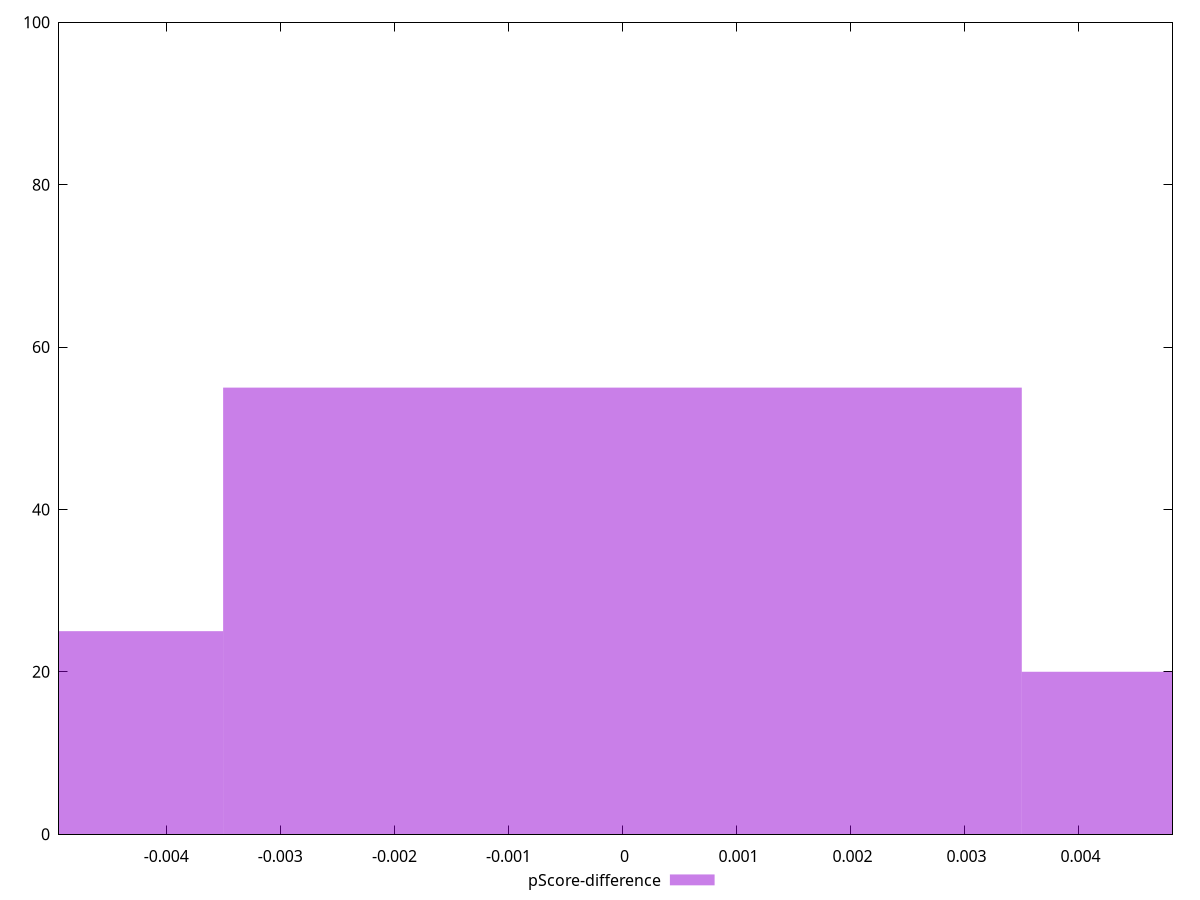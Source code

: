 reset

$pScoreDifference <<EOF
0 55
0.007003759421366786 20
-0.007003759421366786 25
EOF

set key outside below
set boxwidth 0.007003759421366786
set xrange [-0.004941176470588227:0.0048235294117647265]
set yrange [0:100]
set trange [0:100]
set style fill transparent solid 0.5 noborder
set terminal svg size 640, 490 enhanced background rgb 'white'
set output "report_00009_2021-02-08T22-37-41.559Z/uses-rel-preload/samples/pages+cached/pScore-difference/histogram.svg"

plot $pScoreDifference title "pScore-difference" with boxes

reset
